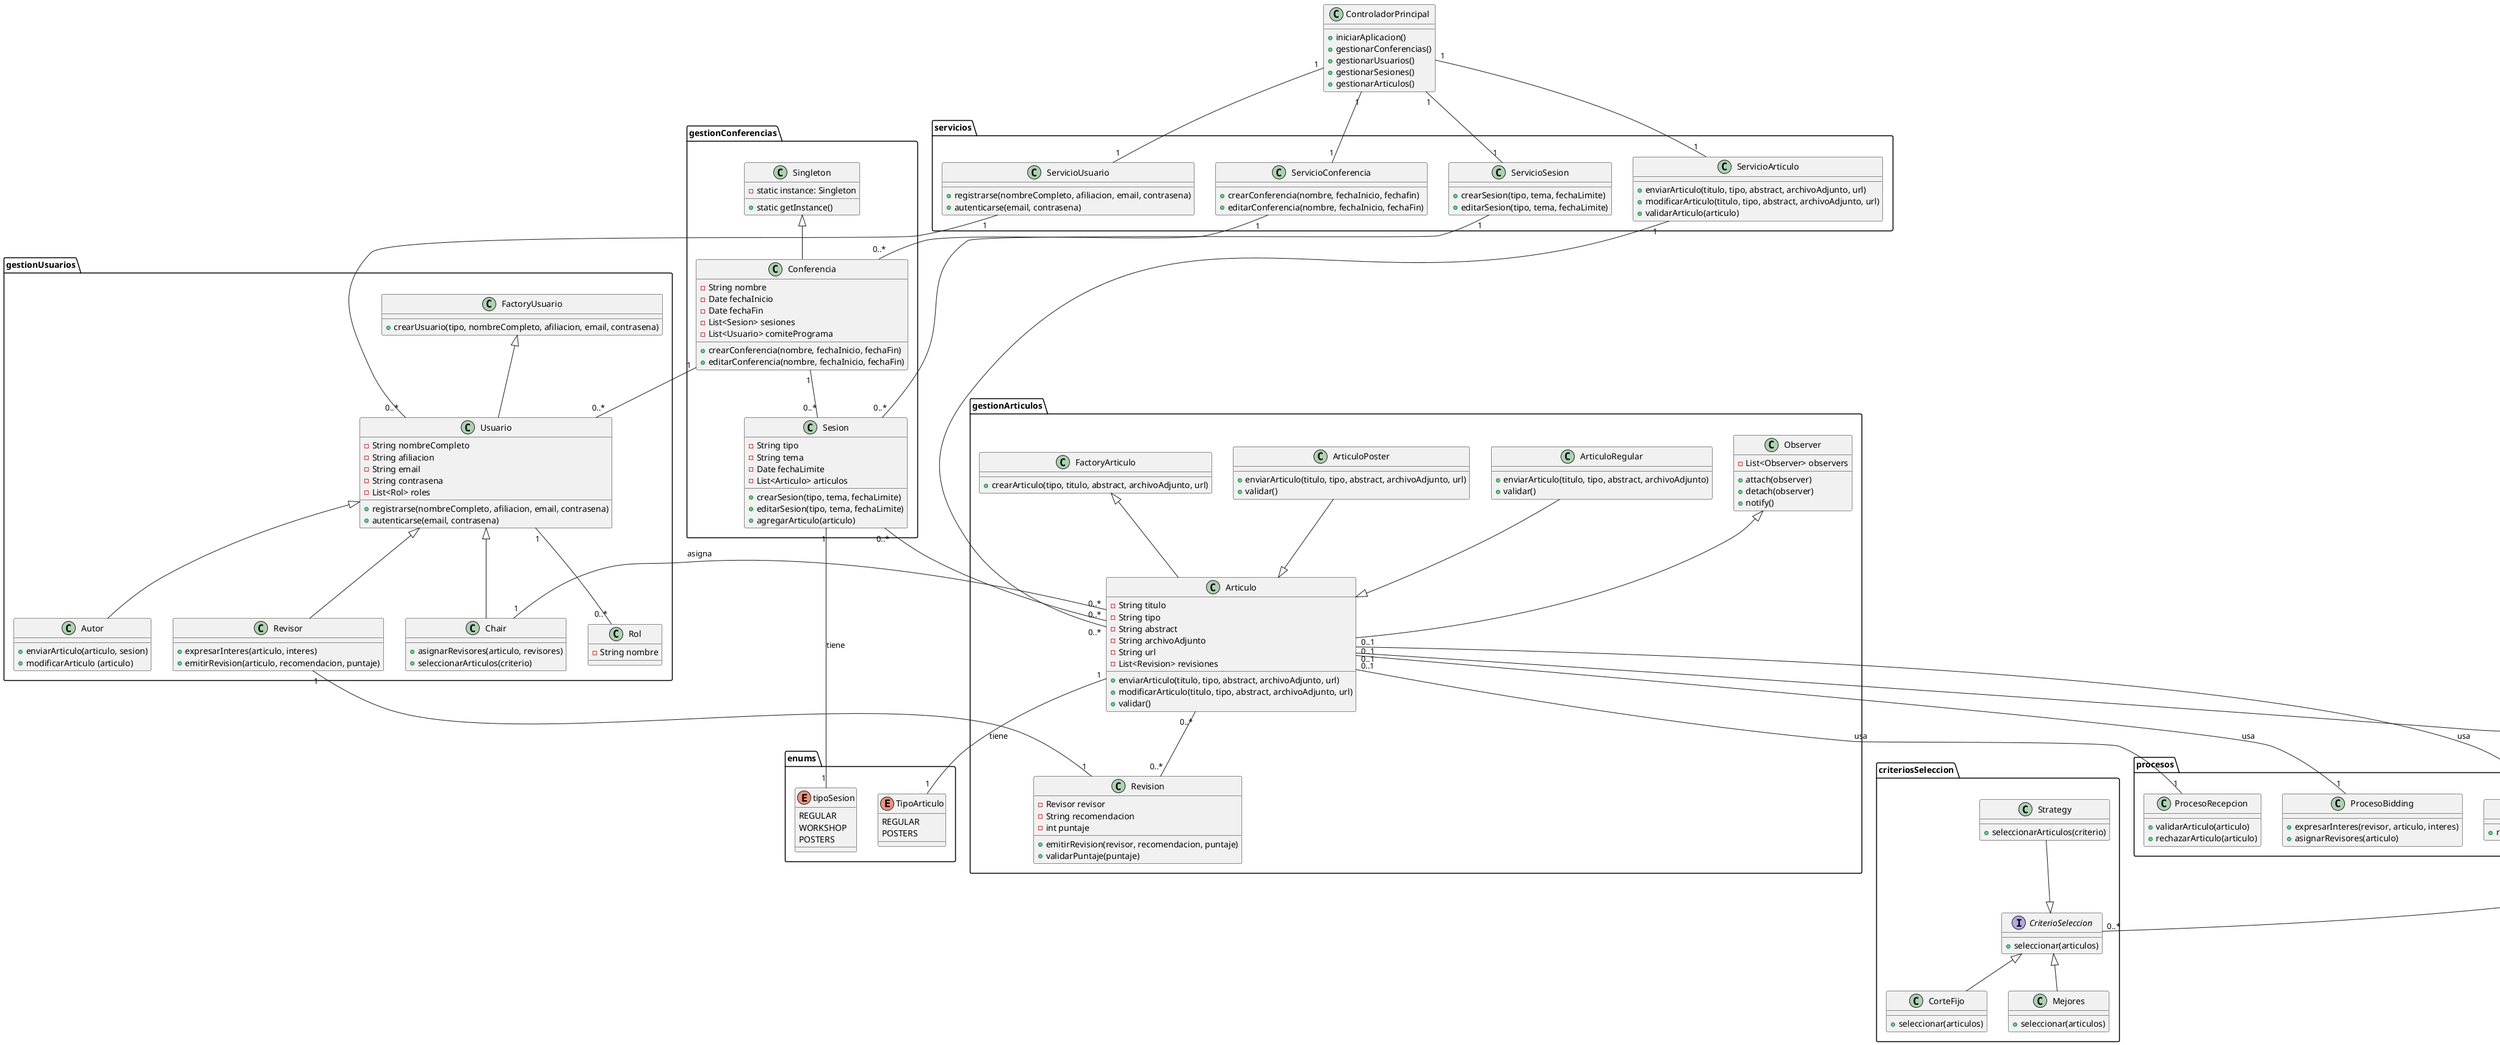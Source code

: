 @startuml Diagrama

package enums{
    enum tipoSesion {
        REGULAR
        WORKSHOP
        POSTERS

    }


    enum TipoArticulo {
        REGULAR
        POSTERS
    }
}

package gestionConferencias{
    class Conferencia {
        - String nombre
        - Date fechaInicio
        - Date fechaFin
        - List<Sesion> sesiones
        - List<Usuario> comitePrograma
        + crearConferencia(nombre, fechaInicio, fechaFin)
        + editarConferencia(nombre, fechaInicio, fechaFin)
    }

    class Sesion {
        - String tipo
        - String tema
        - Date fechaLimite
        - List<Articulo> articulos
        + crearSesion(tipo, tema, fechaLimite)
        + editarSesion(tipo, tema, fechaLimite)
        + agregarArticulo(articulo)
    }

    class Singleton {
        - static instance: Singleton
        + static getInstance()
    }


}

package gestionUsuarios{
    class Usuario {
        - String nombreCompleto
        - String afiliacion
        - String email
        - String contrasena
        - List<Rol> roles
        + registrarse(nombreCompleto, afiliacion, email, contrasena)
        + autenticarse(email, contrasena)
    }

    class FactoryUsuario {
        + crearUsuario(tipo, nombreCompleto, afiliacion, email, contrasena)

    }

    class Rol {
        - String nombre
    }

    class Autor {
        + enviarArticulo(articulo, sesion)
        + modificarArticulo (articulo)
    }

    class Revisor {
        + expresarInteres(articulo, interes)
        + emitirRevision(articulo, recomendacion, puntaje)
    }

    class Chair {
        + asignarRevisores(articulo, revisores)
        + seleccionarArticulos(criterio)
    }

}



package gestionArticulos{
    class Articulo {
        - String titulo
        - String tipo
        - String abstract
        - String archivoAdjunto
        - String url
        - List<Revision> revisiones
        + enviarArticulo(titulo, tipo, abstract, archivoAdjunto, url)
        + modificarArticulo(titulo, tipo, abstract, archivoAdjunto, url)
        + validar()
    }

    class ArticuloRegular  {
        + enviarArticulo(titulo, tipo, abstract, archivoAdjunto)
        + validar()
    }

    class ArticuloPoster  {
        + enviarArticulo(titulo, tipo, abstract, archivoAdjunto, url)
        + validar()
    }

    class FactoryArticulo {
        + crearArticulo(tipo, titulo, abstract, archivoAdjunto, url)
    }


    class Revision {
        - Revisor revisor
        - String recomendacion
        - int puntaje
        + emitirRevision(revisor, recomendacion, puntaje)
        + validarPuntaje(puntaje)
    }

    class Observer {
        - List<Observer> observers
        + attach(observer)
        + detach(observer)
        + notify()
    }

}


package procesos{
    class ProcesoRecepcion {
        + validarArticulo(articulo)
        + rechazarArticulo(articulo)
    }

    ' Proceso de Bidding
    class ProcesoBidding {
        + expresarInteres(revisor, articulo, interes)
        + asignarRevisores(articulo)
    }

    ' Proceso de Revisión
    class ProcesoRevision {
        + recibirRevision(revisor, articulo, revision)
    }

    ' Proceso de Selección
    class ProcesoSeleccion {
        + seleccionarArticulos(sesion, criterio)
    }
}

package criteriosSeleccion{
    interface CriterioSeleccion {
        + seleccionar(articulos)
    }

    class CorteFijo  {
        + seleccionar(articulos)
    }

    class Mejores  {
        + seleccionar(articulos)
    }
    class Strategy {
        + seleccionarArticulos(criterio)
    }

}

' Punto de Entrada
class ControladorPrincipal {
    + iniciarAplicacion()
    + gestionarConferencias()
    + gestionarUsuarios()
    + gestionarSesiones()
    + gestionarArticulos()
}

package servicios {
    class ServicioConferencia {
        + crearConferencia(nombre, fechaInicio, fechafin)
        + editarConferencia(nombre, fechaInicio, fechaFin)
    }



    class ServicioUsuario {
        + registrarse(nombreCompleto, afiliacion, email, contrasena)
        + autenticarse(email, contrasena)
    }

    class ServicioSesion {
        + crearSesion(tipo, tema, fechaLimite)
        + editarSesion(tipo, tema, fechaLimite)
    }

    class ServicioArticulo {
        + enviarArticulo(titulo, tipo, abstract, archivoAdjunto, url)
        + modificarArticulo(titulo, tipo, abstract, archivoAdjunto, url)
        + validarArticulo(articulo)
    }

}

' Relaciones
ControladorPrincipal "1" -- "1" ServicioConferencia
ControladorPrincipal "1" -- "1" ServicioUsuario
ControladorPrincipal "1" -- "1" ServicioSesion
ControladorPrincipal "1" -- "1" ServicioArticulo
ServicioConferencia "1" -- "0..*" Conferencia
ServicioSesion "1" -- "0..*" Sesion
ServicioUsuario "1" -- "0..*" Usuario
ServicioArticulo "1" -- "0..*" Articulo
Conferencia "1" -- "0..*" Sesion
Sesion "0..*" -- "0..*" Articulo
Conferencia "1" -- "0..*" Usuario
Usuario "1" -- "0..*" Rol
Articulo "0..*" -- "0..*" Revision
Revision "1" -- "1" Revisor
Chair "1" -- "0..*" Articulo : asigna
Observer <|-- Articulo
Strategy --|> CriterioSeleccion
FactoryUsuario <|-- Usuario
FactoryArticulo <|-- Articulo
Singleton <|-- Conferencia
Usuario <|-- Autor
Usuario <|-- Revisor
Usuario <|-- Chair
ArticuloRegular --|> Articulo
ArticuloPoster --|> Articulo
Articulo "0..1" -- "1" ProcesoRecepcion : usa
Articulo "0..1" -- "1" ProcesoBidding : usa
Articulo "0..1" -- "1" ProcesoRevision : usa
Articulo "0..1" -- "1" ProcesoSeleccion : usa
Articulo "1" -- "1" TipoArticulo : tiene
Sesion "1" -- "1" tipoSesion : tiene
ProcesoSeleccion "1" -- "0..*" CriterioSeleccion : usa
CriterioSeleccion <|-- CorteFijo
CriterioSeleccion <|-- Mejores

@enduml

